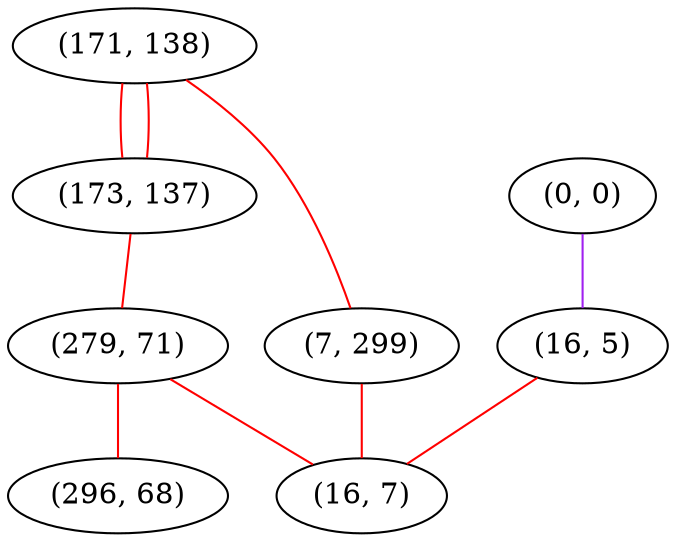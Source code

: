 graph "" {
"(171, 138)";
"(0, 0)";
"(16, 5)";
"(173, 137)";
"(7, 299)";
"(279, 71)";
"(16, 7)";
"(296, 68)";
"(171, 138)" -- "(7, 299)"  [color=red, key=0, weight=1];
"(171, 138)" -- "(173, 137)"  [color=red, key=0, weight=1];
"(171, 138)" -- "(173, 137)"  [color=red, key=1, weight=1];
"(0, 0)" -- "(16, 5)"  [color=purple, key=0, weight=4];
"(16, 5)" -- "(16, 7)"  [color=red, key=0, weight=1];
"(173, 137)" -- "(279, 71)"  [color=red, key=0, weight=1];
"(7, 299)" -- "(16, 7)"  [color=red, key=0, weight=1];
"(279, 71)" -- "(16, 7)"  [color=red, key=0, weight=1];
"(279, 71)" -- "(296, 68)"  [color=red, key=0, weight=1];
}
